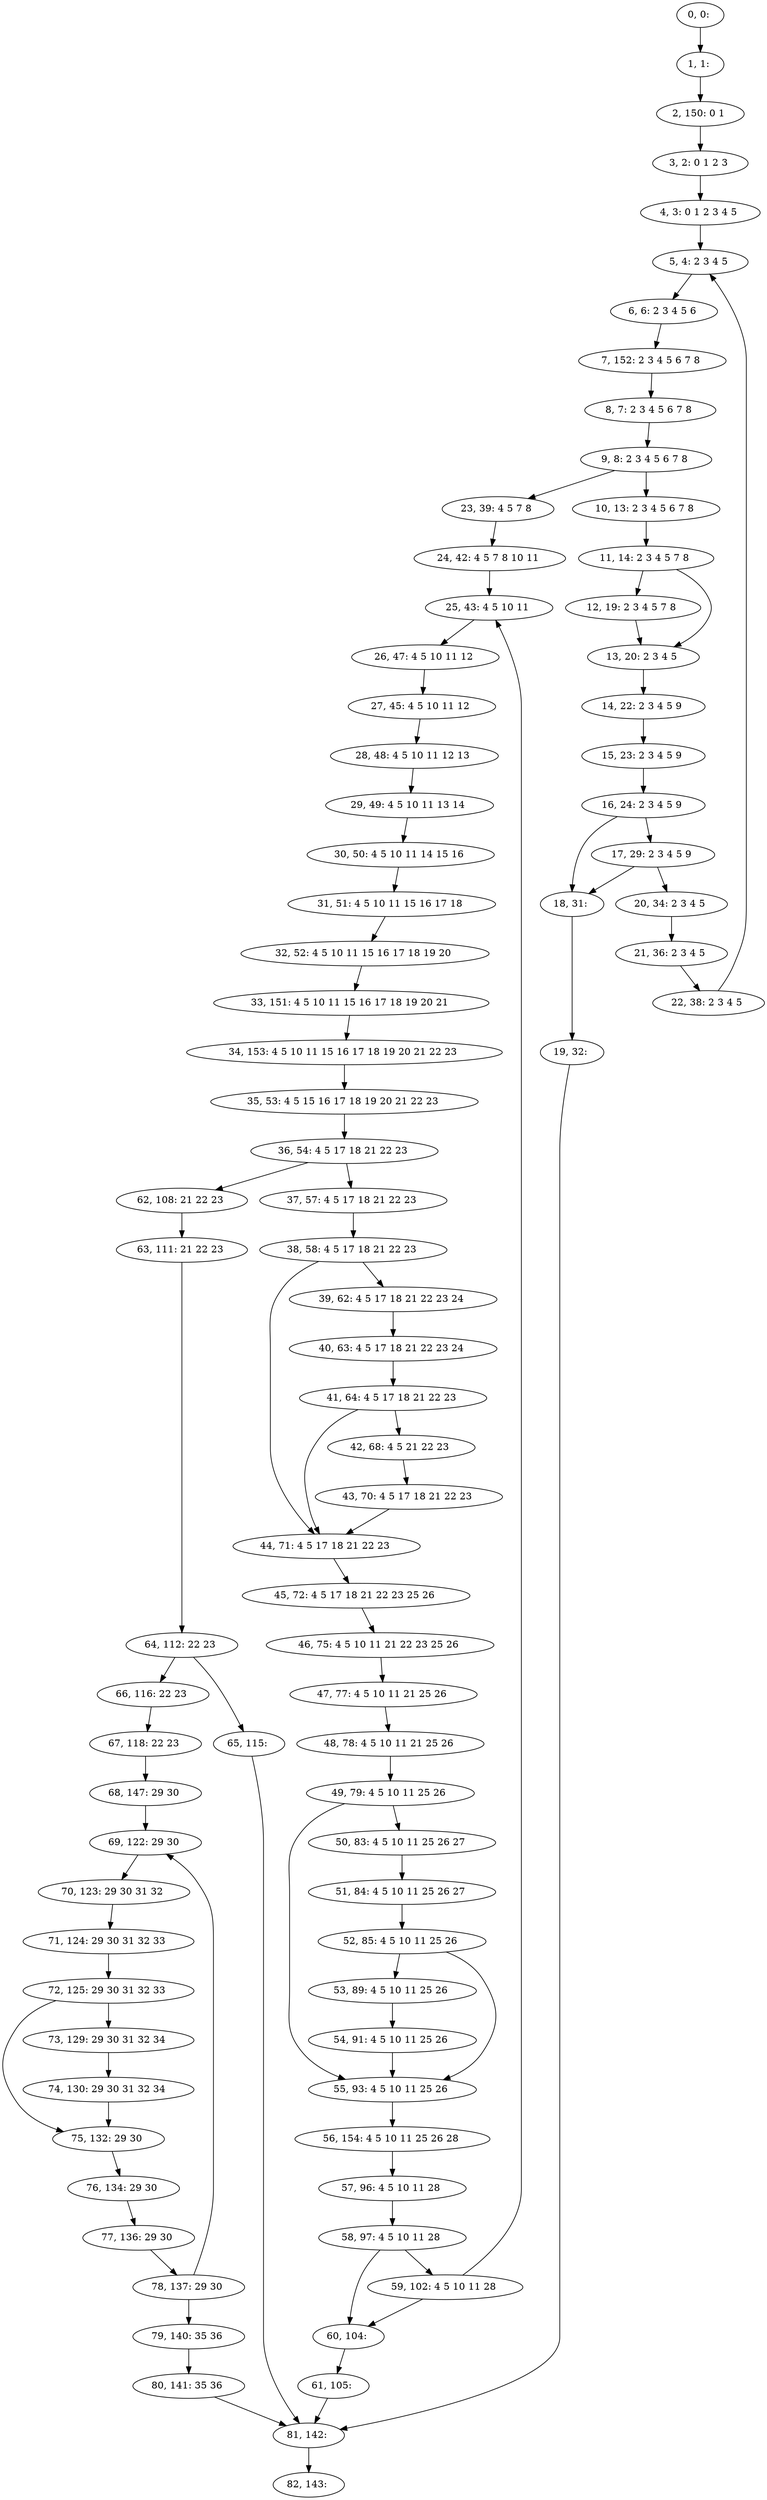 digraph G {
0[label="0, 0: "];
1[label="1, 1: "];
2[label="2, 150: 0 1 "];
3[label="3, 2: 0 1 2 3 "];
4[label="4, 3: 0 1 2 3 4 5 "];
5[label="5, 4: 2 3 4 5 "];
6[label="6, 6: 2 3 4 5 6 "];
7[label="7, 152: 2 3 4 5 6 7 8 "];
8[label="8, 7: 2 3 4 5 6 7 8 "];
9[label="9, 8: 2 3 4 5 6 7 8 "];
10[label="10, 13: 2 3 4 5 6 7 8 "];
11[label="11, 14: 2 3 4 5 7 8 "];
12[label="12, 19: 2 3 4 5 7 8 "];
13[label="13, 20: 2 3 4 5 "];
14[label="14, 22: 2 3 4 5 9 "];
15[label="15, 23: 2 3 4 5 9 "];
16[label="16, 24: 2 3 4 5 9 "];
17[label="17, 29: 2 3 4 5 9 "];
18[label="18, 31: "];
19[label="19, 32: "];
20[label="20, 34: 2 3 4 5 "];
21[label="21, 36: 2 3 4 5 "];
22[label="22, 38: 2 3 4 5 "];
23[label="23, 39: 4 5 7 8 "];
24[label="24, 42: 4 5 7 8 10 11 "];
25[label="25, 43: 4 5 10 11 "];
26[label="26, 47: 4 5 10 11 12 "];
27[label="27, 45: 4 5 10 11 12 "];
28[label="28, 48: 4 5 10 11 12 13 "];
29[label="29, 49: 4 5 10 11 13 14 "];
30[label="30, 50: 4 5 10 11 14 15 16 "];
31[label="31, 51: 4 5 10 11 15 16 17 18 "];
32[label="32, 52: 4 5 10 11 15 16 17 18 19 20 "];
33[label="33, 151: 4 5 10 11 15 16 17 18 19 20 21 "];
34[label="34, 153: 4 5 10 11 15 16 17 18 19 20 21 22 23 "];
35[label="35, 53: 4 5 15 16 17 18 19 20 21 22 23 "];
36[label="36, 54: 4 5 17 18 21 22 23 "];
37[label="37, 57: 4 5 17 18 21 22 23 "];
38[label="38, 58: 4 5 17 18 21 22 23 "];
39[label="39, 62: 4 5 17 18 21 22 23 24 "];
40[label="40, 63: 4 5 17 18 21 22 23 24 "];
41[label="41, 64: 4 5 17 18 21 22 23 "];
42[label="42, 68: 4 5 21 22 23 "];
43[label="43, 70: 4 5 17 18 21 22 23 "];
44[label="44, 71: 4 5 17 18 21 22 23 "];
45[label="45, 72: 4 5 17 18 21 22 23 25 26 "];
46[label="46, 75: 4 5 10 11 21 22 23 25 26 "];
47[label="47, 77: 4 5 10 11 21 25 26 "];
48[label="48, 78: 4 5 10 11 21 25 26 "];
49[label="49, 79: 4 5 10 11 25 26 "];
50[label="50, 83: 4 5 10 11 25 26 27 "];
51[label="51, 84: 4 5 10 11 25 26 27 "];
52[label="52, 85: 4 5 10 11 25 26 "];
53[label="53, 89: 4 5 10 11 25 26 "];
54[label="54, 91: 4 5 10 11 25 26 "];
55[label="55, 93: 4 5 10 11 25 26 "];
56[label="56, 154: 4 5 10 11 25 26 28 "];
57[label="57, 96: 4 5 10 11 28 "];
58[label="58, 97: 4 5 10 11 28 "];
59[label="59, 102: 4 5 10 11 28 "];
60[label="60, 104: "];
61[label="61, 105: "];
62[label="62, 108: 21 22 23 "];
63[label="63, 111: 21 22 23 "];
64[label="64, 112: 22 23 "];
65[label="65, 115: "];
66[label="66, 116: 22 23 "];
67[label="67, 118: 22 23 "];
68[label="68, 147: 29 30 "];
69[label="69, 122: 29 30 "];
70[label="70, 123: 29 30 31 32 "];
71[label="71, 124: 29 30 31 32 33 "];
72[label="72, 125: 29 30 31 32 33 "];
73[label="73, 129: 29 30 31 32 34 "];
74[label="74, 130: 29 30 31 32 34 "];
75[label="75, 132: 29 30 "];
76[label="76, 134: 29 30 "];
77[label="77, 136: 29 30 "];
78[label="78, 137: 29 30 "];
79[label="79, 140: 35 36 "];
80[label="80, 141: 35 36 "];
81[label="81, 142: "];
82[label="82, 143: "];
0->1 ;
1->2 ;
2->3 ;
3->4 ;
4->5 ;
5->6 ;
6->7 ;
7->8 ;
8->9 ;
9->10 ;
9->23 ;
10->11 ;
11->12 ;
11->13 ;
12->13 ;
13->14 ;
14->15 ;
15->16 ;
16->17 ;
16->18 ;
17->18 ;
17->20 ;
18->19 ;
19->81 ;
20->21 ;
21->22 ;
22->5 ;
23->24 ;
24->25 ;
25->26 ;
26->27 ;
27->28 ;
28->29 ;
29->30 ;
30->31 ;
31->32 ;
32->33 ;
33->34 ;
34->35 ;
35->36 ;
36->37 ;
36->62 ;
37->38 ;
38->39 ;
38->44 ;
39->40 ;
40->41 ;
41->42 ;
41->44 ;
42->43 ;
43->44 ;
44->45 ;
45->46 ;
46->47 ;
47->48 ;
48->49 ;
49->50 ;
49->55 ;
50->51 ;
51->52 ;
52->53 ;
52->55 ;
53->54 ;
54->55 ;
55->56 ;
56->57 ;
57->58 ;
58->59 ;
58->60 ;
59->60 ;
59->25 ;
60->61 ;
61->81 ;
62->63 ;
63->64 ;
64->65 ;
64->66 ;
65->81 ;
66->67 ;
67->68 ;
68->69 ;
69->70 ;
70->71 ;
71->72 ;
72->73 ;
72->75 ;
73->74 ;
74->75 ;
75->76 ;
76->77 ;
77->78 ;
78->79 ;
78->69 ;
79->80 ;
80->81 ;
81->82 ;
}
